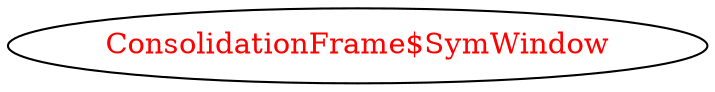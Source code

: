 digraph dependencyGraph {
 concentrate=true;
 ranksep="2.0";
 rankdir="LR"; 
 splines="ortho";
"ConsolidationFrame$SymWindow" [fontcolor="red"];
}